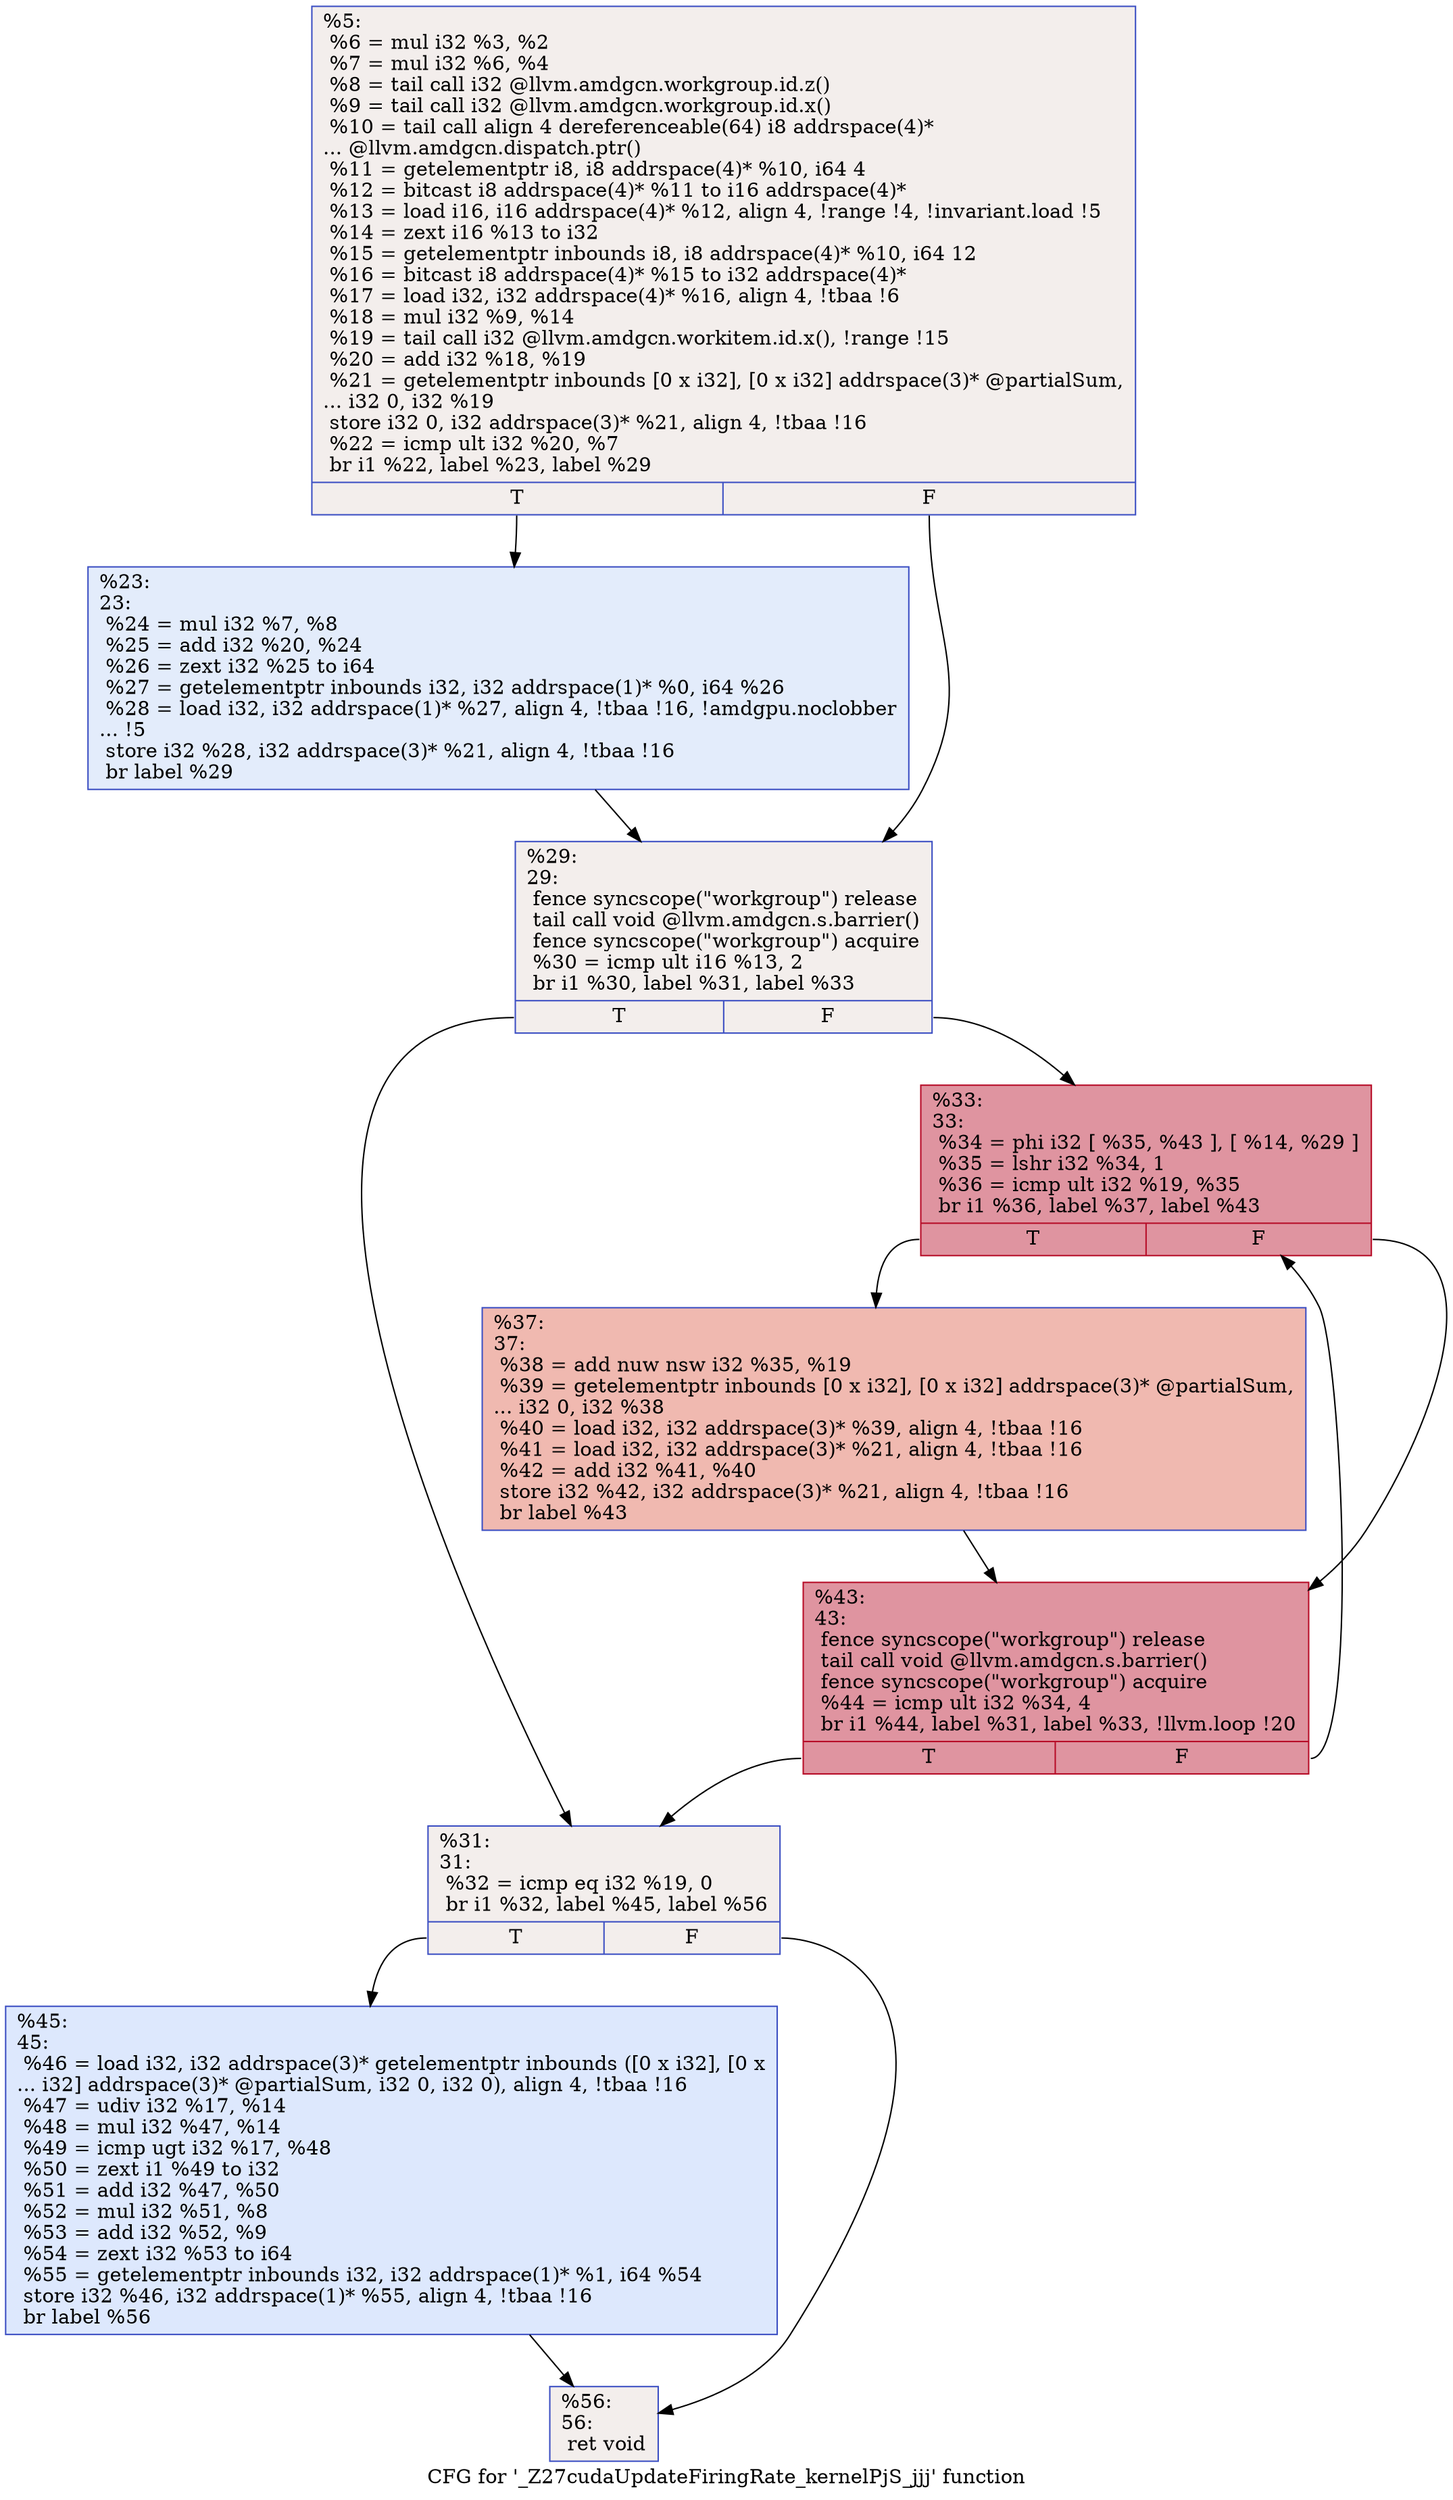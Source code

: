 digraph "CFG for '_Z27cudaUpdateFiringRate_kernelPjS_jjj' function" {
	label="CFG for '_Z27cudaUpdateFiringRate_kernelPjS_jjj' function";

	Node0x4eed3a0 [shape=record,color="#3d50c3ff", style=filled, fillcolor="#e3d9d370",label="{%5:\l  %6 = mul i32 %3, %2\l  %7 = mul i32 %6, %4\l  %8 = tail call i32 @llvm.amdgcn.workgroup.id.z()\l  %9 = tail call i32 @llvm.amdgcn.workgroup.id.x()\l  %10 = tail call align 4 dereferenceable(64) i8 addrspace(4)*\l... @llvm.amdgcn.dispatch.ptr()\l  %11 = getelementptr i8, i8 addrspace(4)* %10, i64 4\l  %12 = bitcast i8 addrspace(4)* %11 to i16 addrspace(4)*\l  %13 = load i16, i16 addrspace(4)* %12, align 4, !range !4, !invariant.load !5\l  %14 = zext i16 %13 to i32\l  %15 = getelementptr inbounds i8, i8 addrspace(4)* %10, i64 12\l  %16 = bitcast i8 addrspace(4)* %15 to i32 addrspace(4)*\l  %17 = load i32, i32 addrspace(4)* %16, align 4, !tbaa !6\l  %18 = mul i32 %9, %14\l  %19 = tail call i32 @llvm.amdgcn.workitem.id.x(), !range !15\l  %20 = add i32 %18, %19\l  %21 = getelementptr inbounds [0 x i32], [0 x i32] addrspace(3)* @partialSum,\l... i32 0, i32 %19\l  store i32 0, i32 addrspace(3)* %21, align 4, !tbaa !16\l  %22 = icmp ult i32 %20, %7\l  br i1 %22, label %23, label %29\l|{<s0>T|<s1>F}}"];
	Node0x4eed3a0:s0 -> Node0x4eefc10;
	Node0x4eed3a0:s1 -> Node0x4eefca0;
	Node0x4eefc10 [shape=record,color="#3d50c3ff", style=filled, fillcolor="#bfd3f670",label="{%23:\l23:                                               \l  %24 = mul i32 %7, %8\l  %25 = add i32 %20, %24\l  %26 = zext i32 %25 to i64\l  %27 = getelementptr inbounds i32, i32 addrspace(1)* %0, i64 %26\l  %28 = load i32, i32 addrspace(1)* %27, align 4, !tbaa !16, !amdgpu.noclobber\l... !5\l  store i32 %28, i32 addrspace(3)* %21, align 4, !tbaa !16\l  br label %29\l}"];
	Node0x4eefc10 -> Node0x4eefca0;
	Node0x4eefca0 [shape=record,color="#3d50c3ff", style=filled, fillcolor="#e3d9d370",label="{%29:\l29:                                               \l  fence syncscope(\"workgroup\") release\l  tail call void @llvm.amdgcn.s.barrier()\l  fence syncscope(\"workgroup\") acquire\l  %30 = icmp ult i16 %13, 2\l  br i1 %30, label %31, label %33\l|{<s0>T|<s1>F}}"];
	Node0x4eefca0:s0 -> Node0x4ef1150;
	Node0x4eefca0:s1 -> Node0x4ef11a0;
	Node0x4ef1150 [shape=record,color="#3d50c3ff", style=filled, fillcolor="#e3d9d370",label="{%31:\l31:                                               \l  %32 = icmp eq i32 %19, 0\l  br i1 %32, label %45, label %56\l|{<s0>T|<s1>F}}"];
	Node0x4ef1150:s0 -> Node0x4eef1d0;
	Node0x4ef1150:s1 -> Node0x4eef220;
	Node0x4ef11a0 [shape=record,color="#b70d28ff", style=filled, fillcolor="#b70d2870",label="{%33:\l33:                                               \l  %34 = phi i32 [ %35, %43 ], [ %14, %29 ]\l  %35 = lshr i32 %34, 1\l  %36 = icmp ult i32 %19, %35\l  br i1 %36, label %37, label %43\l|{<s0>T|<s1>F}}"];
	Node0x4ef11a0:s0 -> Node0x4ef18c0;
	Node0x4ef11a0:s1 -> Node0x4ef1630;
	Node0x4ef18c0 [shape=record,color="#3d50c3ff", style=filled, fillcolor="#de614d70",label="{%37:\l37:                                               \l  %38 = add nuw nsw i32 %35, %19\l  %39 = getelementptr inbounds [0 x i32], [0 x i32] addrspace(3)* @partialSum,\l... i32 0, i32 %38\l  %40 = load i32, i32 addrspace(3)* %39, align 4, !tbaa !16\l  %41 = load i32, i32 addrspace(3)* %21, align 4, !tbaa !16\l  %42 = add i32 %41, %40\l  store i32 %42, i32 addrspace(3)* %21, align 4, !tbaa !16\l  br label %43\l}"];
	Node0x4ef18c0 -> Node0x4ef1630;
	Node0x4ef1630 [shape=record,color="#b70d28ff", style=filled, fillcolor="#b70d2870",label="{%43:\l43:                                               \l  fence syncscope(\"workgroup\") release\l  tail call void @llvm.amdgcn.s.barrier()\l  fence syncscope(\"workgroup\") acquire\l  %44 = icmp ult i32 %34, 4\l  br i1 %44, label %31, label %33, !llvm.loop !20\l|{<s0>T|<s1>F}}"];
	Node0x4ef1630:s0 -> Node0x4ef1150;
	Node0x4ef1630:s1 -> Node0x4ef11a0;
	Node0x4eef1d0 [shape=record,color="#3d50c3ff", style=filled, fillcolor="#b2ccfb70",label="{%45:\l45:                                               \l  %46 = load i32, i32 addrspace(3)* getelementptr inbounds ([0 x i32], [0 x\l... i32] addrspace(3)* @partialSum, i32 0, i32 0), align 4, !tbaa !16\l  %47 = udiv i32 %17, %14\l  %48 = mul i32 %47, %14\l  %49 = icmp ugt i32 %17, %48\l  %50 = zext i1 %49 to i32\l  %51 = add i32 %47, %50\l  %52 = mul i32 %51, %8\l  %53 = add i32 %52, %9\l  %54 = zext i32 %53 to i64\l  %55 = getelementptr inbounds i32, i32 addrspace(1)* %1, i64 %54\l  store i32 %46, i32 addrspace(1)* %55, align 4, !tbaa !16\l  br label %56\l}"];
	Node0x4eef1d0 -> Node0x4eef220;
	Node0x4eef220 [shape=record,color="#3d50c3ff", style=filled, fillcolor="#e3d9d370",label="{%56:\l56:                                               \l  ret void\l}"];
}
